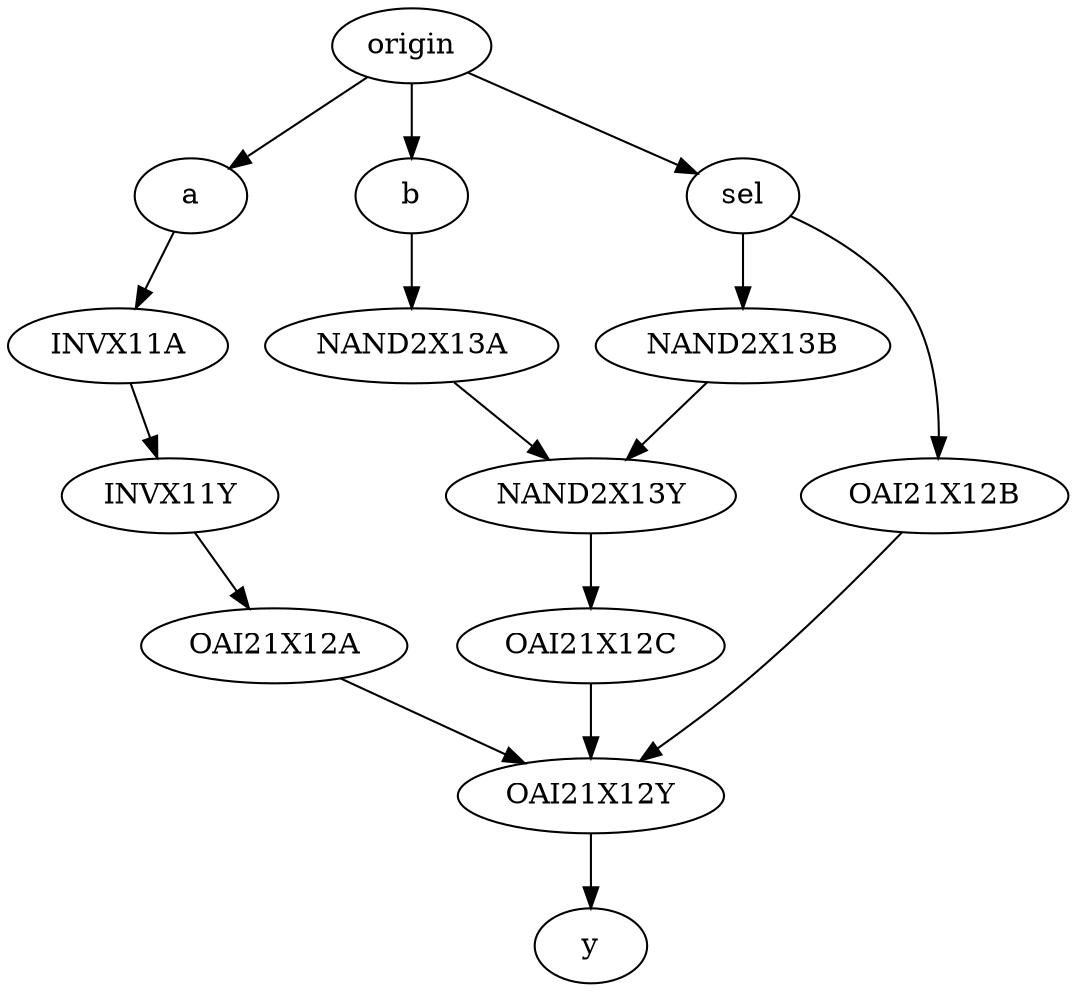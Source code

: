 // Graph
digraph {
	origin [label=origin]
	a [label=a]
	b [label=b]
	OAI21X12Y [label=OAI21X12Y]
	NAND2X13Y [label=NAND2X13Y]
	INVX11A [label=INVX11A]
	INVX11Y [label=INVX11Y]
	y [label=y]
	NAND2X13A [label=NAND2X13A]
	NAND2X13B [label=NAND2X13B]
	sel [label=sel]
	OAI21X12A [label=OAI21X12A]
	OAI21X12B [label=OAI21X12B]
	OAI21X12C [label=OAI21X12C]
		origin -> a
		origin -> b
		origin -> sel
		a -> INVX11A
		b -> NAND2X13A
		OAI21X12Y -> y
		NAND2X13Y -> OAI21X12C
		INVX11A -> INVX11Y
		INVX11Y -> OAI21X12A
		NAND2X13A -> NAND2X13Y
		NAND2X13B -> NAND2X13Y
		sel -> NAND2X13B
		sel -> OAI21X12B
		OAI21X12A -> OAI21X12Y
		OAI21X12B -> OAI21X12Y
		OAI21X12C -> OAI21X12Y
}
